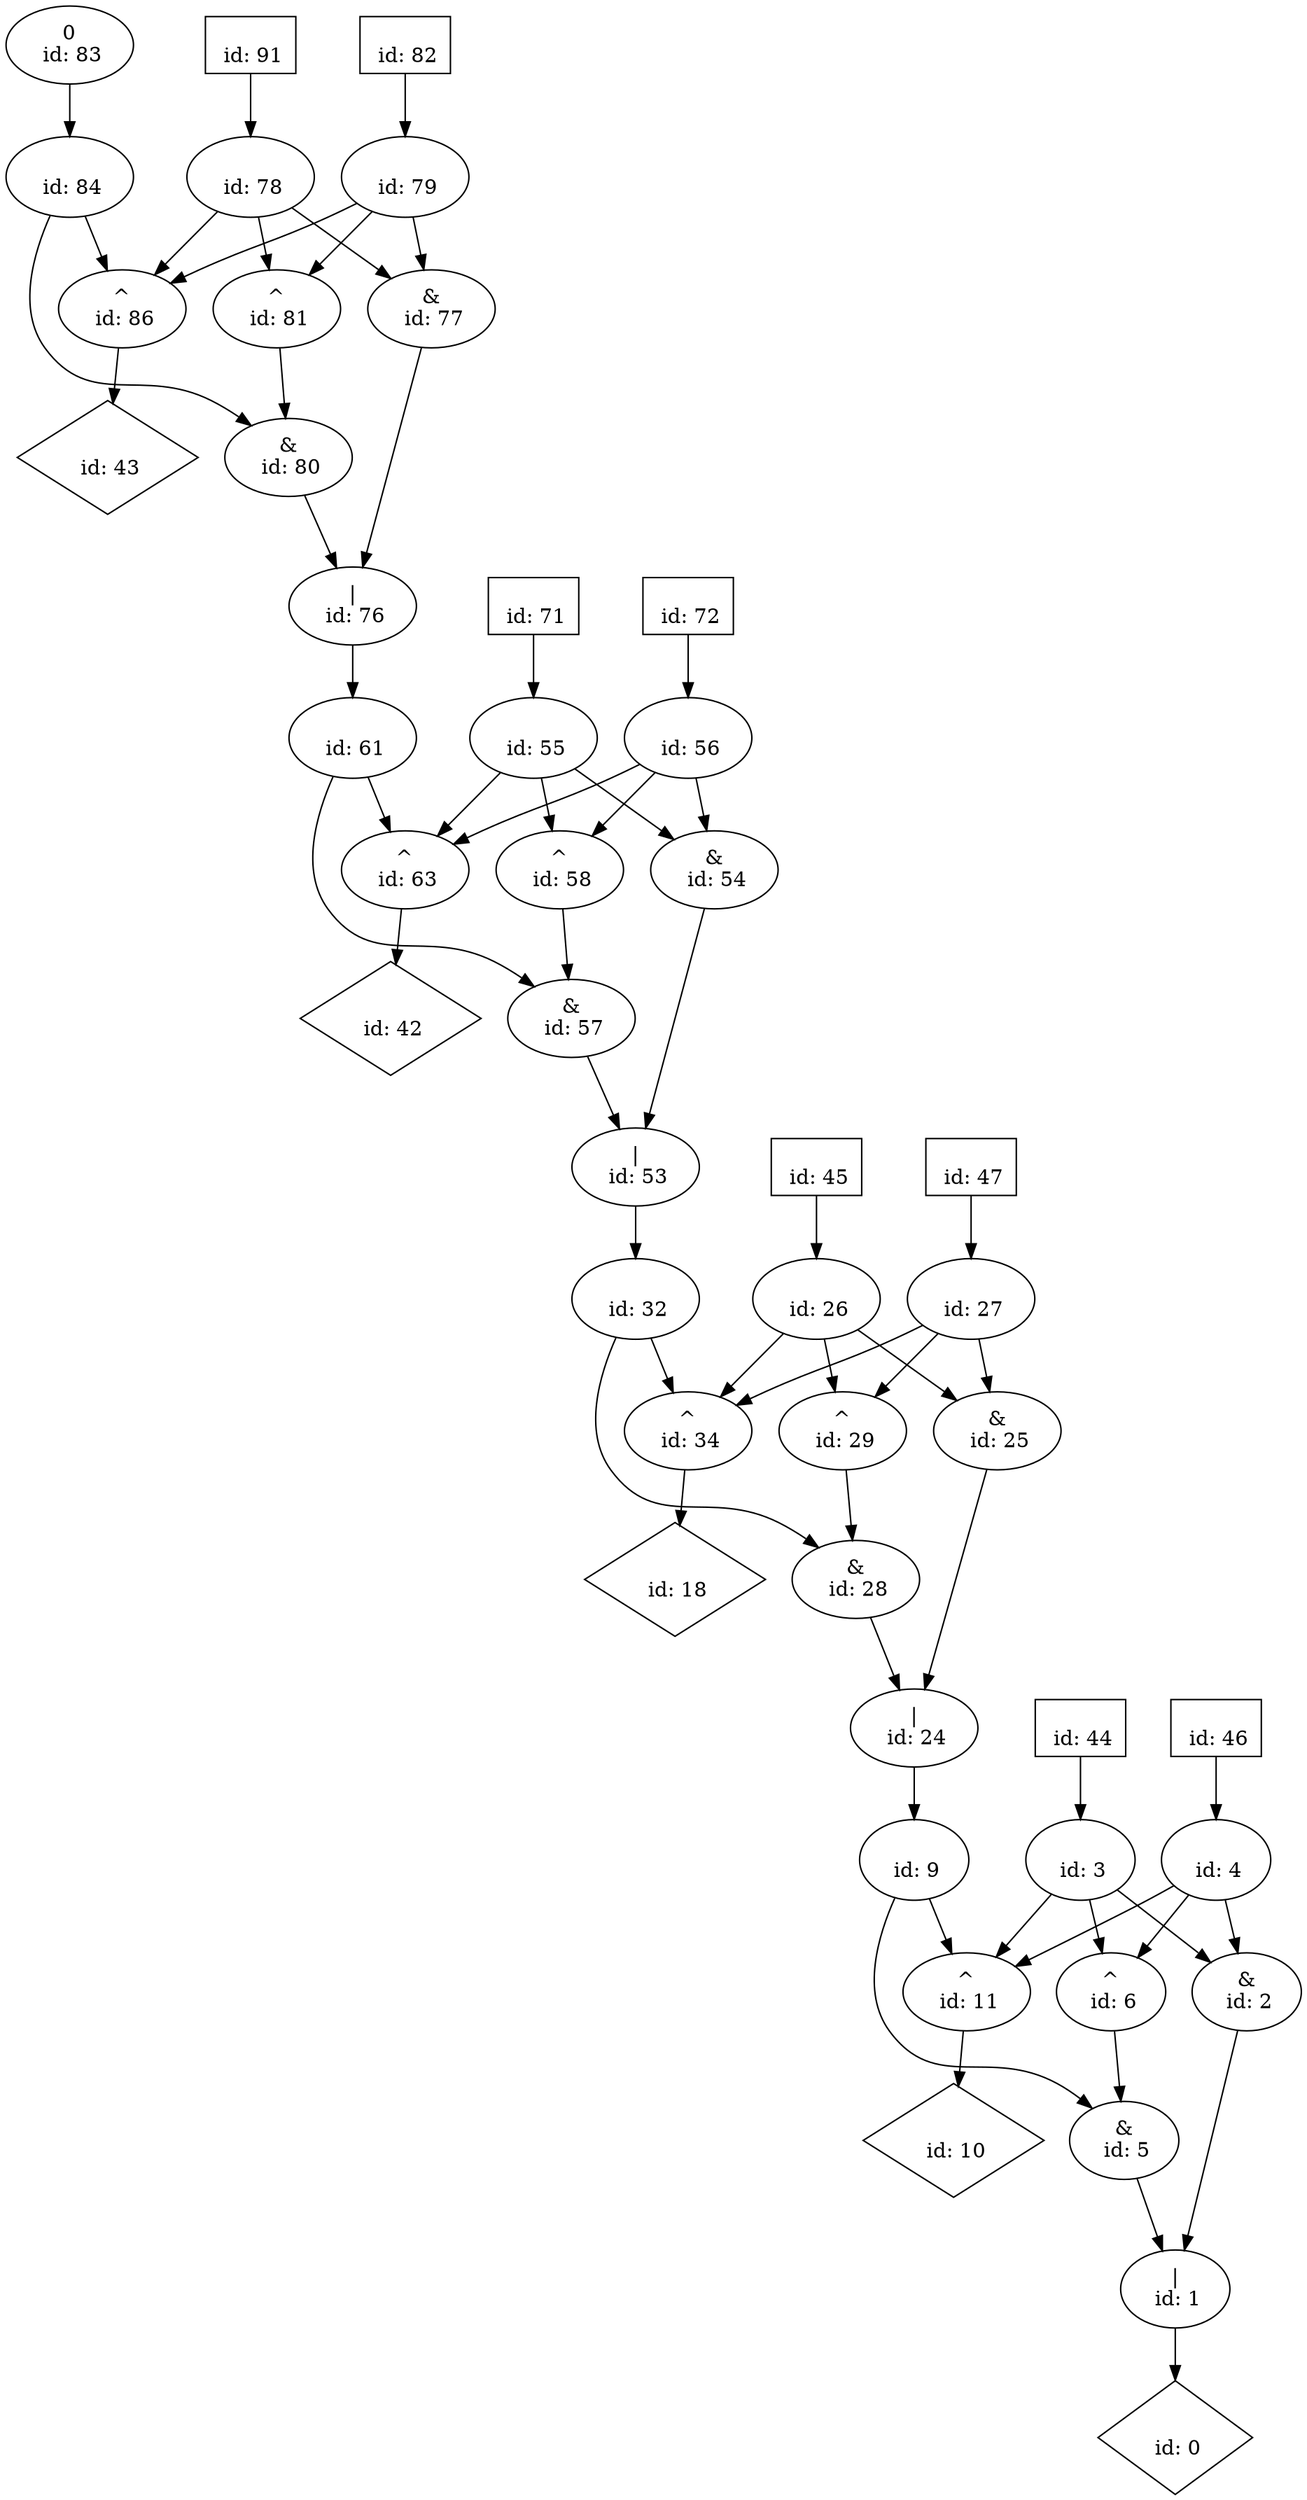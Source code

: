 digraph G {
n0 [label="\n id: 0",shape="diamond"];
n1 [label="|\n id: 1"];
n2 [label="&\n id: 2"];
n3 [label="\n id: 3"];
n4 [label="\n id: 4"];
n5 [label="&\n id: 5"];
n6 [label="^\n id: 6"];
n9 [label="\n id: 9"];
n10 [label="\n id: 10",shape="diamond"];
n11 [label="^\n id: 11"];
n18 [label="\n id: 18",shape="diamond"];
n24 [label="|\n id: 24"];
n25 [label="&\n id: 25"];
n26 [label="\n id: 26"];
n27 [label="\n id: 27"];
n28 [label="&\n id: 28"];
n29 [label="^\n id: 29"];
n32 [label="\n id: 32"];
n34 [label="^\n id: 34"];
n42 [label="\n id: 42",shape="diamond"];
n43 [label="\n id: 43",shape="diamond"];
n44 [label="\n id: 44",shape="box"];
n45 [label="\n id: 45",shape="box"];
n46 [label="\n id: 46",shape="box"];
n47 [label="\n id: 47",shape="box"];
n53 [label="|\n id: 53"];
n54 [label="&\n id: 54"];
n55 [label="\n id: 55"];
n56 [label="\n id: 56"];
n57 [label="&\n id: 57"];
n58 [label="^\n id: 58"];
n61 [label="\n id: 61"];
n63 [label="^\n id: 63"];
n71 [label="\n id: 71",shape="box"];
n72 [label="\n id: 72",shape="box"];
n76 [label="|\n id: 76"];
n77 [label="&\n id: 77"];
n78 [label="\n id: 78"];
n79 [label="\n id: 79"];
n80 [label="&\n id: 80"];
n81 [label="^\n id: 81"];
n84 [label="\n id: 84"];
n86 [label="^\n id: 86"];
n91 [label="\n id: 91",shape="box"];
n82 [label="\n id: 82",shape="box"];
n83 [label="0\n id: 83"];
n1 -> n0
n2 -> n1
n3 -> n2
n3 -> n11
n3 -> n6
n4 -> n2
n4 -> n11
n4 -> n6
n5 -> n1
n6 -> n5
n9 -> n5
n9 -> n11
n11 -> n10
n24 -> n9
n25 -> n24
n26 -> n25
n26 -> n34
n26 -> n29
n27 -> n25
n27 -> n34
n27 -> n29
n28 -> n24
n29 -> n28
n32 -> n28
n32 -> n34
n34 -> n18
n44 -> n3
n45 -> n26
n46 -> n4
n47 -> n27
n53 -> n32
n54 -> n53
n55 -> n54
n55 -> n63
n55 -> n58
n56 -> n54
n56 -> n63
n56 -> n58
n57 -> n53
n58 -> n57
n61 -> n57
n61 -> n63
n63 -> n42
n71 -> n55
n72 -> n56
n76 -> n61
n77 -> n76
n78 -> n77
n78 -> n86
n78 -> n81
n79 -> n77
n79 -> n86
n79 -> n81
n80 -> n76
n81 -> n80
n84 -> n80
n84 -> n86
n86 -> n43
n91 -> n78
n82 -> n79
n83 -> n84
}